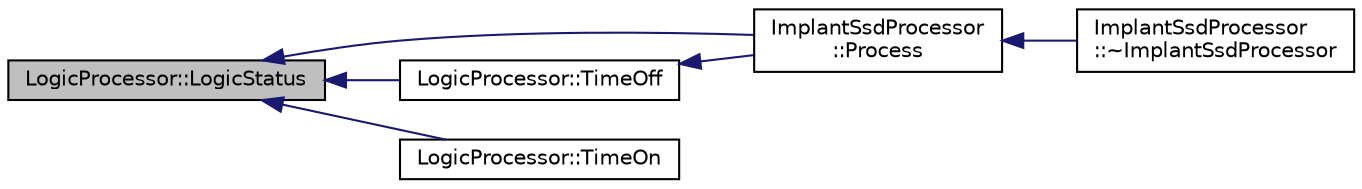 digraph "LogicProcessor::LogicStatus"
{
  edge [fontname="Helvetica",fontsize="10",labelfontname="Helvetica",labelfontsize="10"];
  node [fontname="Helvetica",fontsize="10",shape=record];
  rankdir="LR";
  Node1 [label="LogicProcessor::LogicStatus",height=0.2,width=0.4,color="black", fillcolor="grey75", style="filled", fontcolor="black"];
  Node1 -> Node2 [dir="back",color="midnightblue",fontsize="10",style="solid",fontname="Helvetica"];
  Node2 [label="ImplantSsdProcessor\l::Process",height=0.2,width=0.4,color="black", fillcolor="white", style="filled",URL="$df/df5/class_implant_ssd_processor.html#a4633fc3b34a8e8915713dd8e1ba5666a"];
  Node2 -> Node3 [dir="back",color="midnightblue",fontsize="10",style="solid",fontname="Helvetica"];
  Node3 [label="ImplantSsdProcessor\l::~ImplantSsdProcessor",height=0.2,width=0.4,color="black", fillcolor="white", style="filled",URL="$df/df5/class_implant_ssd_processor.html#a057e44029967a209fc626811e2ba4412"];
  Node1 -> Node4 [dir="back",color="midnightblue",fontsize="10",style="solid",fontname="Helvetica"];
  Node4 [label="LogicProcessor::TimeOff",height=0.2,width=0.4,color="black", fillcolor="white", style="filled",URL="$da/d2f/class_logic_processor.html#a8439a3eccc135d64707d507a53866a68"];
  Node4 -> Node2 [dir="back",color="midnightblue",fontsize="10",style="solid",fontname="Helvetica"];
  Node1 -> Node5 [dir="back",color="midnightblue",fontsize="10",style="solid",fontname="Helvetica"];
  Node5 [label="LogicProcessor::TimeOn",height=0.2,width=0.4,color="black", fillcolor="white", style="filled",URL="$da/d2f/class_logic_processor.html#afbd7650df9503f1a7dc20e89d5756e1b"];
}
